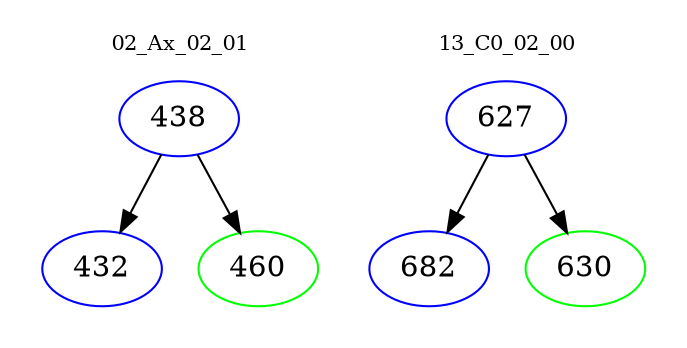 digraph{
subgraph cluster_0 {
color = white
label = "02_Ax_02_01";
fontsize=10;
T0_438 [label="438", color="blue"]
T0_438 -> T0_432 [color="black"]
T0_432 [label="432", color="blue"]
T0_438 -> T0_460 [color="black"]
T0_460 [label="460", color="green"]
}
subgraph cluster_1 {
color = white
label = "13_C0_02_00";
fontsize=10;
T1_627 [label="627", color="blue"]
T1_627 -> T1_682 [color="black"]
T1_682 [label="682", color="blue"]
T1_627 -> T1_630 [color="black"]
T1_630 [label="630", color="green"]
}
}
